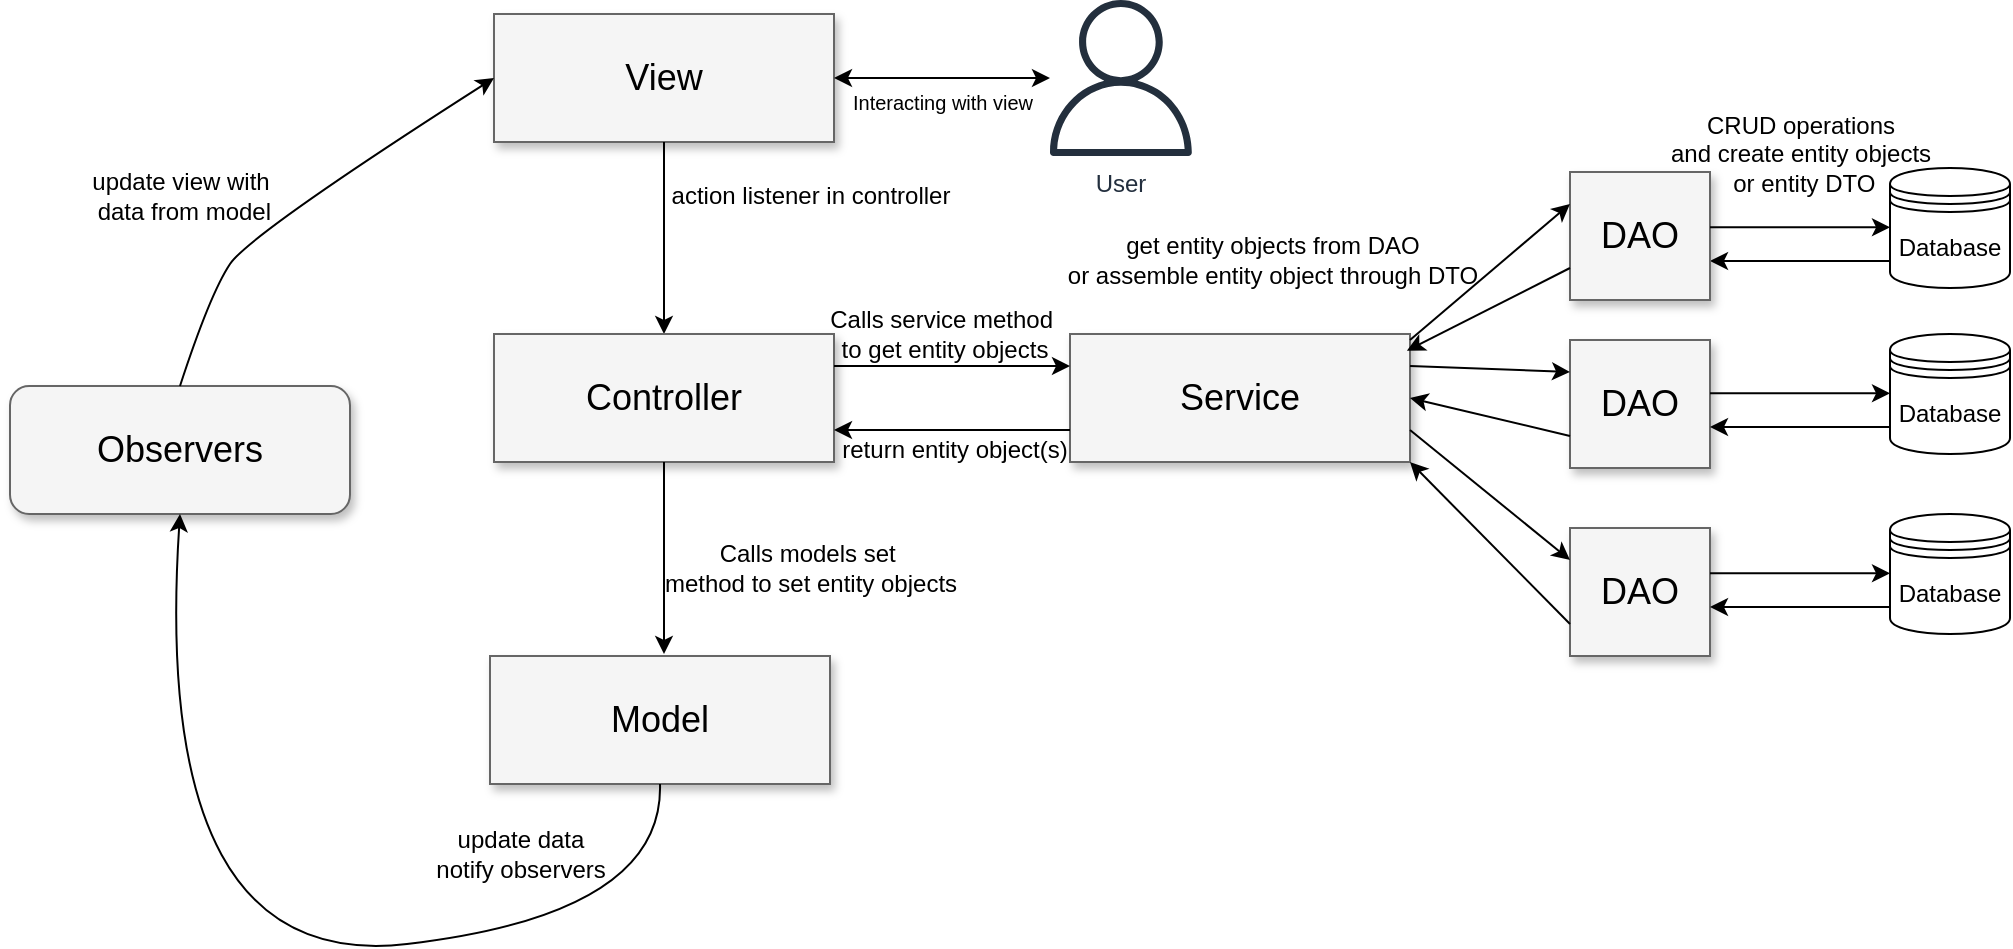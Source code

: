 <mxfile version="25.0.3">
  <diagram name="Page-1" id="90a13364-a465-7bf4-72fc-28e22215d7a0">
    <mxGraphModel dx="1441" dy="663" grid="1" gridSize="10" guides="1" tooltips="1" connect="1" arrows="1" fold="1" page="1" pageScale="1.5" pageWidth="1169" pageHeight="826" background="none" math="0" shadow="0">
      <root>
        <mxCell id="0" style=";html=1;" />
        <mxCell id="1" style=";html=1;" parent="0" />
        <mxCell id="3a17f1ce550125da-2" value="&lt;div&gt;View&lt;/div&gt;" style="whiteSpace=wrap;html=1;shadow=1;fontSize=18;fillColor=#f5f5f5;strokeColor=#666666;" parent="1" vertex="1">
          <mxGeometry x="792" y="670" width="170" height="64" as="geometry" />
        </mxCell>
        <mxCell id="3a17f1ce550125da-26" style="edgeStyle=elbowEdgeStyle;rounded=0;html=1;startArrow=none;startFill=0;jettySize=auto;orthogonalLoop=1;fontSize=18;entryX=0.5;entryY=0;entryDx=0;entryDy=0;" parent="1" target="9ta0ZoeUBqeb0jHEq-jc-3" edge="1">
          <mxGeometry relative="1" as="geometry">
            <mxPoint x="877" y="734" as="sourcePoint" />
            <mxPoint x="877" y="774" as="targetPoint" />
            <Array as="points">
              <mxPoint x="877" y="754" />
              <mxPoint x="907" y="764" />
            </Array>
          </mxGeometry>
        </mxCell>
        <mxCell id="9ta0ZoeUBqeb0jHEq-jc-2" value="User" style="sketch=0;outlineConnect=0;fontColor=#232F3E;gradientColor=none;fillColor=#232F3D;strokeColor=none;dashed=0;verticalLabelPosition=bottom;verticalAlign=top;align=center;html=1;fontSize=12;fontStyle=0;aspect=fixed;pointerEvents=1;shape=mxgraph.aws4.user;" parent="1" vertex="1">
          <mxGeometry x="1066.45" y="663" width="78" height="78" as="geometry" />
        </mxCell>
        <mxCell id="9ta0ZoeUBqeb0jHEq-jc-3" value="&lt;div&gt;Controller&lt;/div&gt;" style="whiteSpace=wrap;html=1;shadow=1;fontSize=18;fillColor=#f5f5f5;strokeColor=#666666;" parent="1" vertex="1">
          <mxGeometry x="792" y="830" width="170" height="64" as="geometry" />
        </mxCell>
        <mxCell id="9ta0ZoeUBqeb0jHEq-jc-4" value="&lt;font style=&quot;font-size: 10px;&quot;&gt;Interacting with view&lt;/font&gt;" style="text;html=1;align=center;verticalAlign=middle;resizable=0;points=[];autosize=1;strokeColor=none;fillColor=none;" parent="1" vertex="1">
          <mxGeometry x="961" y="699" width="110" height="30" as="geometry" />
        </mxCell>
        <mxCell id="9ta0ZoeUBqeb0jHEq-jc-5" value="" style="endArrow=classic;startArrow=classic;html=1;rounded=0;entryX=1;entryY=0.5;entryDx=0;entryDy=0;" parent="1" source="9ta0ZoeUBqeb0jHEq-jc-2" target="3a17f1ce550125da-2" edge="1">
          <mxGeometry width="50" height="50" relative="1" as="geometry">
            <mxPoint x="840" y="840" as="sourcePoint" />
            <mxPoint x="860" y="600" as="targetPoint" />
            <Array as="points" />
          </mxGeometry>
        </mxCell>
        <mxCell id="9ta0ZoeUBqeb0jHEq-jc-6" value="action listener in controller" style="text;html=1;align=center;verticalAlign=middle;resizable=0;points=[];autosize=1;strokeColor=none;fillColor=none;" parent="1" vertex="1">
          <mxGeometry x="870" y="746" width="160" height="30" as="geometry" />
        </mxCell>
        <mxCell id="9ta0ZoeUBqeb0jHEq-jc-7" value="&lt;div&gt;Model&lt;/div&gt;" style="whiteSpace=wrap;html=1;shadow=1;fontSize=18;fillColor=#f5f5f5;strokeColor=#666666;" parent="1" vertex="1">
          <mxGeometry x="790" y="991" width="170" height="64" as="geometry" />
        </mxCell>
        <mxCell id="9ta0ZoeUBqeb0jHEq-jc-11" style="edgeStyle=elbowEdgeStyle;rounded=0;html=1;startArrow=none;startFill=0;jettySize=auto;orthogonalLoop=1;fontSize=18;entryX=0.5;entryY=0;entryDx=0;entryDy=0;" parent="1" edge="1">
          <mxGeometry relative="1" as="geometry">
            <mxPoint x="877" y="894" as="sourcePoint" />
            <mxPoint x="877" y="990" as="targetPoint" />
            <Array as="points">
              <mxPoint x="877" y="914" />
              <mxPoint x="907" y="924" />
            </Array>
          </mxGeometry>
        </mxCell>
        <mxCell id="9ta0ZoeUBqeb0jHEq-jc-12" value="Calls models set&amp;nbsp;&lt;div&gt;method to set entity objects&lt;br&gt;&lt;/div&gt;" style="text;html=1;align=center;verticalAlign=middle;resizable=0;points=[];autosize=1;strokeColor=none;fillColor=none;" parent="1" vertex="1">
          <mxGeometry x="865" y="927" width="170" height="40" as="geometry" />
        </mxCell>
        <mxCell id="9ta0ZoeUBqeb0jHEq-jc-14" value="&lt;div&gt;Observers&lt;/div&gt;" style="whiteSpace=wrap;html=1;shadow=1;fontSize=18;fillColor=#f5f5f5;strokeColor=#666666;rounded=1;" parent="1" vertex="1">
          <mxGeometry x="550" y="856" width="170" height="64" as="geometry" />
        </mxCell>
        <mxCell id="9ta0ZoeUBqeb0jHEq-jc-16" value="Database" style="shape=datastore;whiteSpace=wrap;html=1;" parent="1" vertex="1">
          <mxGeometry x="1490" y="747" width="60" height="60" as="geometry" />
        </mxCell>
        <mxCell id="9ta0ZoeUBqeb0jHEq-jc-17" value="" style="endArrow=classic;html=1;rounded=0;entryX=1;entryY=0.25;entryDx=0;entryDy=0;" parent="1" edge="1">
          <mxGeometry width="50" height="50" relative="1" as="geometry">
            <mxPoint x="1490" y="793.5" as="sourcePoint" />
            <mxPoint x="1400" y="793.5" as="targetPoint" />
          </mxGeometry>
        </mxCell>
        <mxCell id="9ta0ZoeUBqeb0jHEq-jc-21" value="CRUD operations&lt;div&gt;and create entity objects&lt;/div&gt;&lt;div&gt;&amp;nbsp;or entity DTO&lt;/div&gt;" style="text;html=1;align=center;verticalAlign=middle;resizable=0;points=[];autosize=1;strokeColor=none;fillColor=none;" parent="1" vertex="1">
          <mxGeometry x="1370" y="710" width="150" height="60" as="geometry" />
        </mxCell>
        <mxCell id="9ta0ZoeUBqeb0jHEq-jc-22" value="" style="curved=1;endArrow=classic;html=1;rounded=0;exitX=0.5;exitY=1;exitDx=0;exitDy=0;entryX=0.5;entryY=1;entryDx=0;entryDy=0;" parent="1" source="9ta0ZoeUBqeb0jHEq-jc-7" target="9ta0ZoeUBqeb0jHEq-jc-14" edge="1">
          <mxGeometry width="50" height="50" relative="1" as="geometry">
            <mxPoint x="827" y="1120" as="sourcePoint" />
            <mxPoint x="877" y="1070" as="targetPoint" />
            <Array as="points">
              <mxPoint x="877" y="1120" />
              <mxPoint x="620" y="1150" />
            </Array>
          </mxGeometry>
        </mxCell>
        <mxCell id="9ta0ZoeUBqeb0jHEq-jc-23" value="update data&lt;div&gt;notify observers&lt;/div&gt;" style="text;html=1;align=center;verticalAlign=middle;resizable=0;points=[];autosize=1;strokeColor=none;fillColor=none;" parent="1" vertex="1">
          <mxGeometry x="750" y="1070" width="110" height="40" as="geometry" />
        </mxCell>
        <mxCell id="9ta0ZoeUBqeb0jHEq-jc-24" value="" style="curved=1;endArrow=classic;html=1;rounded=0;exitX=0.5;exitY=0;exitDx=0;exitDy=0;entryX=0;entryY=0.5;entryDx=0;entryDy=0;" parent="1" source="9ta0ZoeUBqeb0jHEq-jc-14" target="3a17f1ce550125da-2" edge="1">
          <mxGeometry width="50" height="50" relative="1" as="geometry">
            <mxPoint x="600" y="810" as="sourcePoint" />
            <mxPoint x="650" y="760" as="targetPoint" />
            <Array as="points">
              <mxPoint x="650" y="810" />
              <mxPoint x="670" y="780" />
            </Array>
          </mxGeometry>
        </mxCell>
        <mxCell id="9ta0ZoeUBqeb0jHEq-jc-27" value="update view with&lt;div&gt;&amp;nbsp;data from model&lt;/div&gt;" style="text;html=1;align=center;verticalAlign=middle;resizable=0;points=[];autosize=1;strokeColor=none;fillColor=none;" parent="1" vertex="1">
          <mxGeometry x="580" y="741" width="110" height="40" as="geometry" />
        </mxCell>
        <mxCell id="qb5ehnrfZqK407qkVEqP-1" value="&lt;div&gt;Service&lt;/div&gt;" style="whiteSpace=wrap;html=1;shadow=1;fontSize=18;fillColor=#f5f5f5;strokeColor=#666666;" vertex="1" parent="1">
          <mxGeometry x="1080" y="830" width="170" height="64" as="geometry" />
        </mxCell>
        <mxCell id="qb5ehnrfZqK407qkVEqP-2" value="" style="endArrow=classic;html=1;rounded=0;exitX=1;exitY=0.25;exitDx=0;exitDy=0;entryX=0;entryY=0.25;entryDx=0;entryDy=0;" edge="1" parent="1" source="9ta0ZoeUBqeb0jHEq-jc-3" target="qb5ehnrfZqK407qkVEqP-1">
          <mxGeometry width="50" height="50" relative="1" as="geometry">
            <mxPoint x="1010" y="930" as="sourcePoint" />
            <mxPoint x="1060" y="880" as="targetPoint" />
          </mxGeometry>
        </mxCell>
        <mxCell id="qb5ehnrfZqK407qkVEqP-3" value="Calls service&amp;nbsp;&lt;span style=&quot;background-color: initial;&quot;&gt;method&amp;nbsp;&lt;/span&gt;&lt;div&gt;&lt;span style=&quot;background-color: initial;&quot;&gt;to get entity objects&lt;/span&gt;&lt;/div&gt;" style="text;html=1;align=center;verticalAlign=middle;resizable=0;points=[];autosize=1;strokeColor=none;fillColor=none;" vertex="1" parent="1">
          <mxGeometry x="947" y="810" width="140" height="40" as="geometry" />
        </mxCell>
        <mxCell id="qb5ehnrfZqK407qkVEqP-4" value="&lt;div&gt;DAO&lt;/div&gt;" style="whiteSpace=wrap;html=1;shadow=1;fontSize=18;fillColor=#f5f5f5;strokeColor=#666666;" vertex="1" parent="1">
          <mxGeometry x="1330" y="749" width="70" height="64" as="geometry" />
        </mxCell>
        <mxCell id="qb5ehnrfZqK407qkVEqP-5" value="&lt;div&gt;DAO&lt;/div&gt;" style="whiteSpace=wrap;html=1;shadow=1;fontSize=18;fillColor=#f5f5f5;strokeColor=#666666;" vertex="1" parent="1">
          <mxGeometry x="1330" y="833" width="70" height="64" as="geometry" />
        </mxCell>
        <mxCell id="qb5ehnrfZqK407qkVEqP-6" value="&lt;div&gt;DAO&lt;/div&gt;" style="whiteSpace=wrap;html=1;shadow=1;fontSize=18;fillColor=#f5f5f5;strokeColor=#666666;" vertex="1" parent="1">
          <mxGeometry x="1330" y="927" width="70" height="64" as="geometry" />
        </mxCell>
        <mxCell id="qb5ehnrfZqK407qkVEqP-7" value="" style="endArrow=classic;html=1;rounded=0;" edge="1" parent="1">
          <mxGeometry width="50" height="50" relative="1" as="geometry">
            <mxPoint x="1400" y="776.68" as="sourcePoint" />
            <mxPoint x="1490" y="776.68" as="targetPoint" />
          </mxGeometry>
        </mxCell>
        <mxCell id="qb5ehnrfZqK407qkVEqP-9" value="" style="endArrow=classic;html=1;rounded=0;entryX=0;entryY=0.25;entryDx=0;entryDy=0;" edge="1" parent="1" target="qb5ehnrfZqK407qkVEqP-4">
          <mxGeometry width="50" height="50" relative="1" as="geometry">
            <mxPoint x="1250" y="833.0" as="sourcePoint" />
            <mxPoint x="1340" y="833.0" as="targetPoint" />
          </mxGeometry>
        </mxCell>
        <mxCell id="qb5ehnrfZqK407qkVEqP-10" value="" style="endArrow=classic;html=1;rounded=0;entryX=0;entryY=0.25;entryDx=0;entryDy=0;exitX=1;exitY=0.25;exitDx=0;exitDy=0;" edge="1" parent="1" source="qb5ehnrfZqK407qkVEqP-1" target="qb5ehnrfZqK407qkVEqP-5">
          <mxGeometry width="50" height="50" relative="1" as="geometry">
            <mxPoint x="1260" y="843.0" as="sourcePoint" />
            <mxPoint x="1340" y="775" as="targetPoint" />
          </mxGeometry>
        </mxCell>
        <mxCell id="qb5ehnrfZqK407qkVEqP-11" value="" style="endArrow=classic;html=1;rounded=0;entryX=0;entryY=0.25;entryDx=0;entryDy=0;exitX=1;exitY=0.75;exitDx=0;exitDy=0;" edge="1" parent="1" source="qb5ehnrfZqK407qkVEqP-1" target="qb5ehnrfZqK407qkVEqP-6">
          <mxGeometry width="50" height="50" relative="1" as="geometry">
            <mxPoint x="1260" y="856" as="sourcePoint" />
            <mxPoint x="1340" y="859" as="targetPoint" />
          </mxGeometry>
        </mxCell>
        <mxCell id="qb5ehnrfZqK407qkVEqP-12" value="" style="endArrow=classic;html=1;rounded=0;entryX=1;entryY=1;entryDx=0;entryDy=0;exitX=0;exitY=0.75;exitDx=0;exitDy=0;" edge="1" parent="1" source="qb5ehnrfZqK407qkVEqP-6" target="qb5ehnrfZqK407qkVEqP-1">
          <mxGeometry width="50" height="50" relative="1" as="geometry">
            <mxPoint x="1320" y="980" as="sourcePoint" />
            <mxPoint x="1230" y="980" as="targetPoint" />
          </mxGeometry>
        </mxCell>
        <mxCell id="qb5ehnrfZqK407qkVEqP-13" value="" style="endArrow=classic;html=1;rounded=0;entryX=1;entryY=0.5;entryDx=0;entryDy=0;exitX=0;exitY=0.75;exitDx=0;exitDy=0;" edge="1" parent="1" source="qb5ehnrfZqK407qkVEqP-5" target="qb5ehnrfZqK407qkVEqP-1">
          <mxGeometry width="50" height="50" relative="1" as="geometry">
            <mxPoint x="1340" y="937" as="sourcePoint" />
            <mxPoint x="1260" y="856" as="targetPoint" />
          </mxGeometry>
        </mxCell>
        <mxCell id="qb5ehnrfZqK407qkVEqP-14" value="" style="endArrow=classic;html=1;rounded=0;entryX=0.991;entryY=0.13;entryDx=0;entryDy=0;exitX=0;exitY=0.75;exitDx=0;exitDy=0;entryPerimeter=0;" edge="1" parent="1" source="qb5ehnrfZqK407qkVEqP-4" target="qb5ehnrfZqK407qkVEqP-1">
          <mxGeometry width="50" height="50" relative="1" as="geometry">
            <mxPoint x="1340" y="891" as="sourcePoint" />
            <mxPoint x="1260" y="872" as="targetPoint" />
          </mxGeometry>
        </mxCell>
        <mxCell id="qb5ehnrfZqK407qkVEqP-15" value="get entity objects from DAO&lt;div&gt;or assemble entity object through DTO&lt;/div&gt;" style="text;html=1;align=center;verticalAlign=middle;resizable=0;points=[];autosize=1;strokeColor=none;fillColor=none;" vertex="1" parent="1">
          <mxGeometry x="1066.45" y="773" width="230" height="40" as="geometry" />
        </mxCell>
        <mxCell id="qb5ehnrfZqK407qkVEqP-18" value="Database" style="shape=datastore;whiteSpace=wrap;html=1;" vertex="1" parent="1">
          <mxGeometry x="1490" y="830" width="60" height="60" as="geometry" />
        </mxCell>
        <mxCell id="qb5ehnrfZqK407qkVEqP-19" value="" style="endArrow=classic;html=1;rounded=0;entryX=1;entryY=0.25;entryDx=0;entryDy=0;" edge="1" parent="1">
          <mxGeometry width="50" height="50" relative="1" as="geometry">
            <mxPoint x="1490" y="876.5" as="sourcePoint" />
            <mxPoint x="1400" y="876.5" as="targetPoint" />
          </mxGeometry>
        </mxCell>
        <mxCell id="qb5ehnrfZqK407qkVEqP-20" value="" style="endArrow=classic;html=1;rounded=0;" edge="1" parent="1">
          <mxGeometry width="50" height="50" relative="1" as="geometry">
            <mxPoint x="1400" y="859.68" as="sourcePoint" />
            <mxPoint x="1490" y="859.68" as="targetPoint" />
          </mxGeometry>
        </mxCell>
        <mxCell id="qb5ehnrfZqK407qkVEqP-21" value="Database" style="shape=datastore;whiteSpace=wrap;html=1;" vertex="1" parent="1">
          <mxGeometry x="1490" y="920" width="60" height="60" as="geometry" />
        </mxCell>
        <mxCell id="qb5ehnrfZqK407qkVEqP-22" value="" style="endArrow=classic;html=1;rounded=0;entryX=1;entryY=0.25;entryDx=0;entryDy=0;" edge="1" parent="1">
          <mxGeometry width="50" height="50" relative="1" as="geometry">
            <mxPoint x="1490" y="966.5" as="sourcePoint" />
            <mxPoint x="1400" y="966.5" as="targetPoint" />
          </mxGeometry>
        </mxCell>
        <mxCell id="qb5ehnrfZqK407qkVEqP-23" value="" style="endArrow=classic;html=1;rounded=0;" edge="1" parent="1">
          <mxGeometry width="50" height="50" relative="1" as="geometry">
            <mxPoint x="1400" y="949.68" as="sourcePoint" />
            <mxPoint x="1490" y="949.68" as="targetPoint" />
          </mxGeometry>
        </mxCell>
        <mxCell id="qb5ehnrfZqK407qkVEqP-24" value="" style="endArrow=classic;html=1;rounded=0;entryX=1;entryY=0.75;entryDx=0;entryDy=0;exitX=0;exitY=0.75;exitDx=0;exitDy=0;" edge="1" parent="1" source="qb5ehnrfZqK407qkVEqP-1" target="9ta0ZoeUBqeb0jHEq-jc-3">
          <mxGeometry width="50" height="50" relative="1" as="geometry">
            <mxPoint x="1087" y="880" as="sourcePoint" />
            <mxPoint x="997" y="880" as="targetPoint" />
          </mxGeometry>
        </mxCell>
        <mxCell id="qb5ehnrfZqK407qkVEqP-25" value="return entity object(s)" style="text;html=1;align=center;verticalAlign=middle;resizable=0;points=[];autosize=1;strokeColor=none;fillColor=none;" vertex="1" parent="1">
          <mxGeometry x="952" y="873" width="140" height="30" as="geometry" />
        </mxCell>
      </root>
    </mxGraphModel>
  </diagram>
</mxfile>
